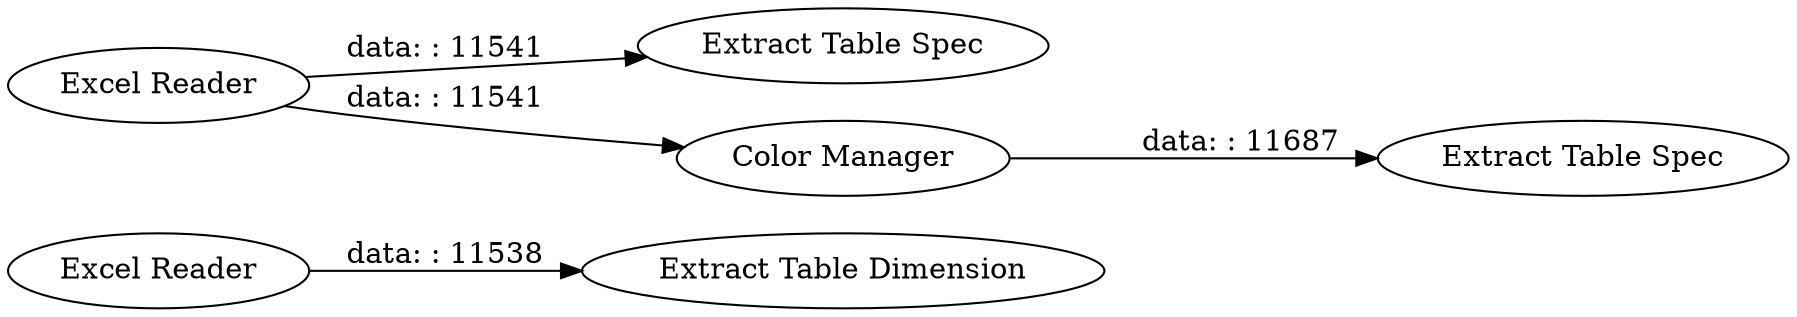 digraph {
	"-4340354575573464043_79" [label="Excel Reader"]
	"-4340354575573464043_80" [label="Extract Table Spec"]
	"-4340354575573464043_1" [label="Extract Table Spec"]
	"-4340354575573464043_77" [label="Excel Reader"]
	"-4340354575573464043_78" [label="Extract Table Dimension"]
	"-4340354575573464043_81" [label="Color Manager"]
	"-4340354575573464043_77" -> "-4340354575573464043_81" [label="data: : 11541"]
	"-4340354575573464043_79" -> "-4340354575573464043_78" [label="data: : 11538"]
	"-4340354575573464043_81" -> "-4340354575573464043_80" [label="data: : 11687"]
	"-4340354575573464043_77" -> "-4340354575573464043_1" [label="data: : 11541"]
	rankdir=LR
}
